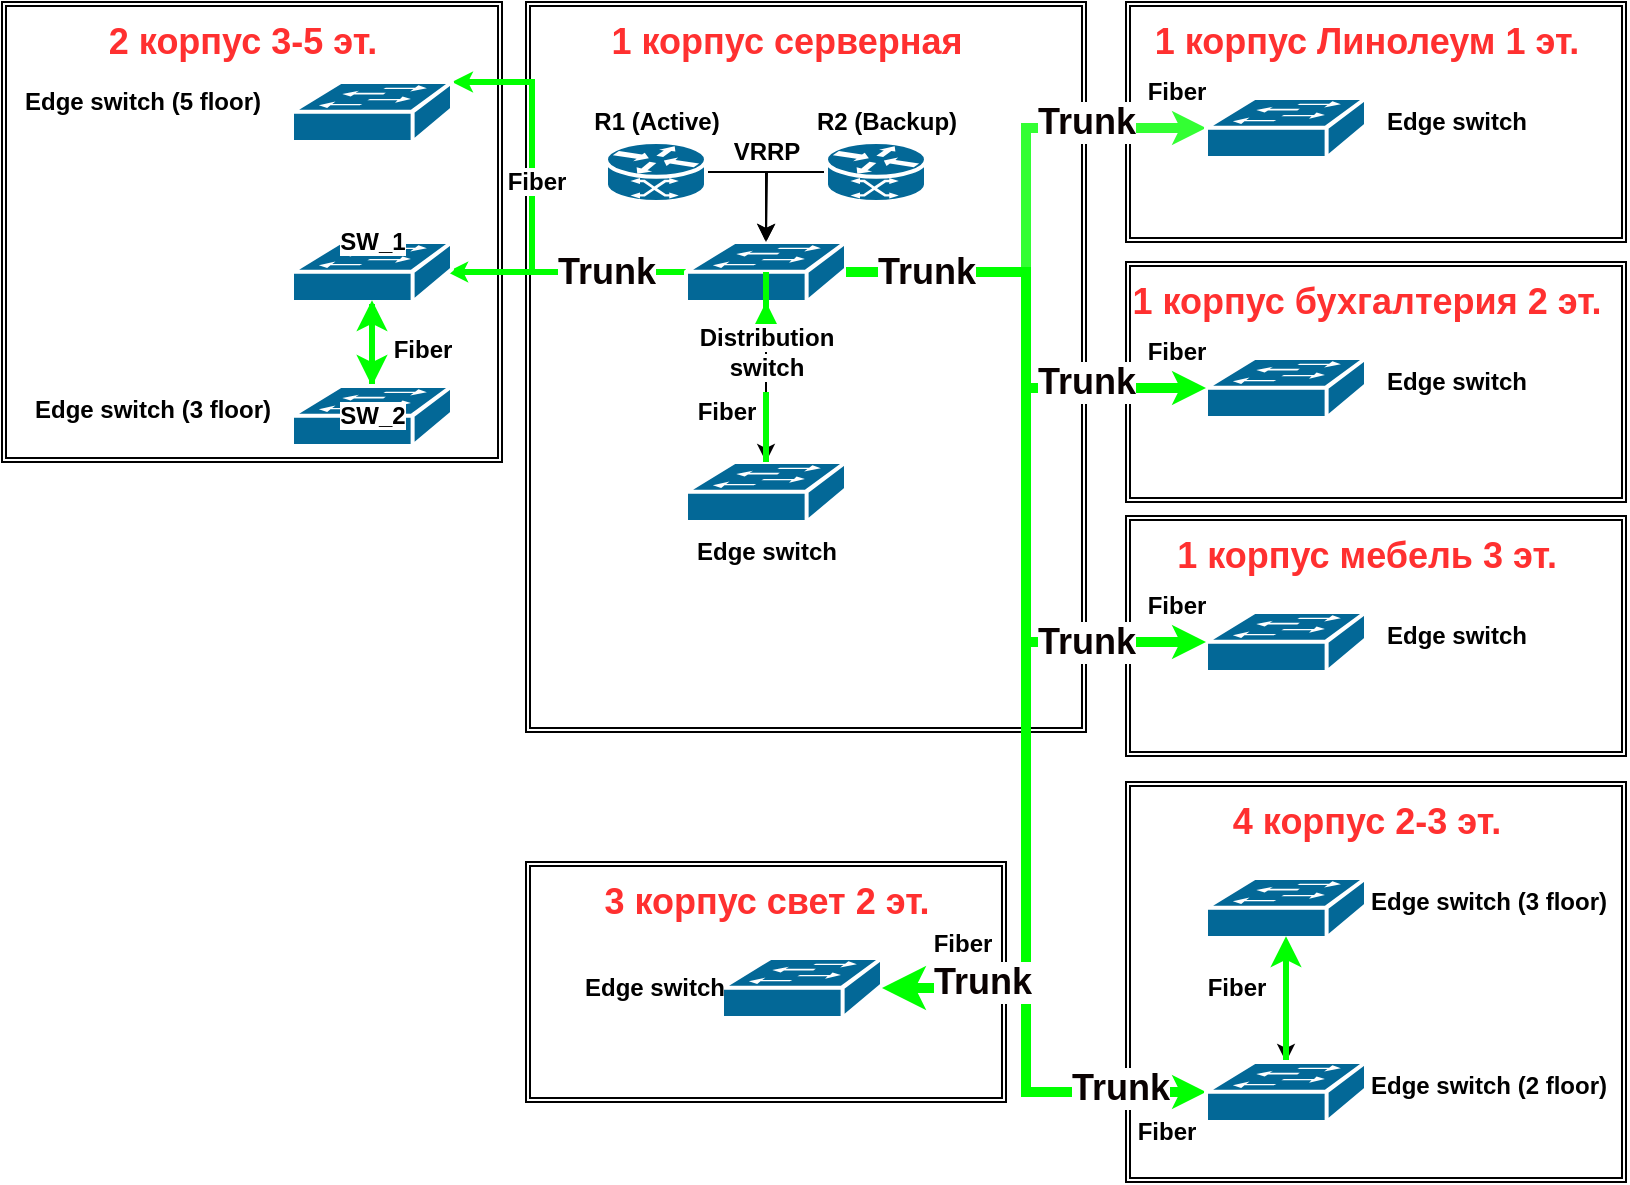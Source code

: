 <mxfile version="20.2.3" type="github">
  <diagram name="Page-1" id="c37626ed-c26b-45fb-9056-f9ebc6bb27b6">
    <mxGraphModel dx="1422" dy="765" grid="1" gridSize="10" guides="1" tooltips="1" connect="1" arrows="1" fold="1" page="1" pageScale="1" pageWidth="1100" pageHeight="850" background="none" math="0" shadow="0">
      <root>
        <mxCell id="0" />
        <mxCell id="1" parent="0" />
        <mxCell id="KIzsfpDqFRgekeS_5HiJ-85" value="" style="shape=ext;double=1;rounded=0;whiteSpace=wrap;html=1;" vertex="1" parent="1">
          <mxGeometry x="103" y="60" width="250" height="230" as="geometry" />
        </mxCell>
        <mxCell id="KIzsfpDqFRgekeS_5HiJ-70" value="" style="shape=ext;double=1;rounded=0;whiteSpace=wrap;html=1;" vertex="1" parent="1">
          <mxGeometry x="665" y="450" width="250" height="200" as="geometry" />
        </mxCell>
        <mxCell id="KIzsfpDqFRgekeS_5HiJ-21" value="" style="shape=ext;double=1;rounded=0;whiteSpace=wrap;html=1;" vertex="1" parent="1">
          <mxGeometry x="665" y="60" width="250" height="120" as="geometry" />
        </mxCell>
        <mxCell id="KIzsfpDqFRgekeS_5HiJ-57" style="edgeStyle=orthogonalEdgeStyle;rounded=0;orthogonalLoop=1;jettySize=auto;html=1;fontSize=18;fontColor=#FF3030;" edge="1" parent="1" source="KIzsfpDqFRgekeS_5HiJ-6">
          <mxGeometry relative="1" as="geometry">
            <mxPoint x="645" y="242.5" as="targetPoint" />
            <Array as="points">
              <mxPoint x="515" y="60" />
              <mxPoint x="515" y="60" />
            </Array>
          </mxGeometry>
        </mxCell>
        <mxCell id="KIzsfpDqFRgekeS_5HiJ-6" value="" style="shape=ext;double=1;rounded=0;whiteSpace=wrap;html=1;" vertex="1" parent="1">
          <mxGeometry x="365" y="60" width="280" height="365" as="geometry" />
        </mxCell>
        <mxCell id="KIzsfpDqFRgekeS_5HiJ-14" style="edgeStyle=orthogonalEdgeStyle;rounded=0;orthogonalLoop=1;jettySize=auto;html=1;" edge="1" parent="1" source="KIzsfpDqFRgekeS_5HiJ-2">
          <mxGeometry relative="1" as="geometry">
            <mxPoint x="485" y="180" as="targetPoint" />
          </mxGeometry>
        </mxCell>
        <mxCell id="KIzsfpDqFRgekeS_5HiJ-2" value="" style="shape=mxgraph.cisco.routers.atm_router;sketch=0;html=1;pointerEvents=1;dashed=0;fillColor=#036897;strokeColor=#ffffff;strokeWidth=2;verticalLabelPosition=bottom;verticalAlign=top;align=center;outlineConnect=0;" vertex="1" parent="1">
          <mxGeometry x="405" y="130" width="50" height="30" as="geometry" />
        </mxCell>
        <mxCell id="KIzsfpDqFRgekeS_5HiJ-12" value="" style="edgeStyle=orthogonalEdgeStyle;rounded=0;orthogonalLoop=1;jettySize=auto;html=1;" edge="1" parent="1" source="KIzsfpDqFRgekeS_5HiJ-4" target="KIzsfpDqFRgekeS_5HiJ-7">
          <mxGeometry relative="1" as="geometry" />
        </mxCell>
        <mxCell id="KIzsfpDqFRgekeS_5HiJ-37" style="edgeStyle=orthogonalEdgeStyle;orthogonalLoop=1;jettySize=auto;html=1;fontSize=18;fontColor=#FF3030;entryX=0;entryY=0.5;entryDx=0;entryDy=0;entryPerimeter=0;strokeColor=#33FF33;rounded=0;strokeWidth=5;endSize=1;" edge="1" parent="1" source="KIzsfpDqFRgekeS_5HiJ-4" target="KIzsfpDqFRgekeS_5HiJ-29">
          <mxGeometry relative="1" as="geometry" />
        </mxCell>
        <mxCell id="KIzsfpDqFRgekeS_5HiJ-78" style="edgeStyle=orthogonalEdgeStyle;rounded=0;orthogonalLoop=1;jettySize=auto;html=1;entryX=0;entryY=0.5;entryDx=0;entryDy=0;entryPerimeter=0;fontSize=18;fontColor=#0A0202;strokeColor=#00FF00;strokeWidth=5;endSize=1;startSize=1;" edge="1" parent="1" source="KIzsfpDqFRgekeS_5HiJ-4" target="KIzsfpDqFRgekeS_5HiJ-75">
          <mxGeometry relative="1" as="geometry" />
        </mxCell>
        <mxCell id="KIzsfpDqFRgekeS_5HiJ-97" style="edgeStyle=orthogonalEdgeStyle;rounded=0;orthogonalLoop=1;jettySize=auto;html=1;entryX=1;entryY=0;entryDx=0;entryDy=0;entryPerimeter=0;fontSize=18;fontColor=#0A0202;startSize=1;endSize=1;strokeColor=#00FF00;strokeWidth=3;" edge="1" parent="1" source="KIzsfpDqFRgekeS_5HiJ-4" target="KIzsfpDqFRgekeS_5HiJ-95">
          <mxGeometry relative="1" as="geometry">
            <Array as="points">
              <mxPoint x="368" y="195" />
              <mxPoint x="368" y="100" />
            </Array>
          </mxGeometry>
        </mxCell>
        <mxCell id="KIzsfpDqFRgekeS_5HiJ-98" style="edgeStyle=orthogonalEdgeStyle;rounded=0;orthogonalLoop=1;jettySize=auto;html=1;entryX=0.97;entryY=0.5;entryDx=0;entryDy=0;entryPerimeter=0;fontSize=18;fontColor=#0A0202;startSize=1;endSize=1;strokeColor=#00FF00;strokeWidth=3;" edge="1" parent="1" source="KIzsfpDqFRgekeS_5HiJ-4" target="KIzsfpDqFRgekeS_5HiJ-87">
          <mxGeometry relative="1" as="geometry">
            <Array as="points">
              <mxPoint x="326" y="195" />
            </Array>
          </mxGeometry>
        </mxCell>
        <mxCell id="KIzsfpDqFRgekeS_5HiJ-4" value="" style="shape=mxgraph.cisco.switches.workgroup_switch;sketch=0;html=1;pointerEvents=1;dashed=0;fillColor=#036897;strokeColor=#ffffff;strokeWidth=2;verticalLabelPosition=bottom;verticalAlign=top;align=center;outlineConnect=0;" vertex="1" parent="1">
          <mxGeometry x="445" y="180" width="80" height="30" as="geometry" />
        </mxCell>
        <mxCell id="KIzsfpDqFRgekeS_5HiJ-13" style="edgeStyle=orthogonalEdgeStyle;rounded=0;orthogonalLoop=1;jettySize=auto;html=1;exitX=0;exitY=0.5;exitDx=0;exitDy=0;exitPerimeter=0;" edge="1" parent="1" source="KIzsfpDqFRgekeS_5HiJ-5" target="KIzsfpDqFRgekeS_5HiJ-4">
          <mxGeometry relative="1" as="geometry" />
        </mxCell>
        <mxCell id="KIzsfpDqFRgekeS_5HiJ-5" value="" style="shape=mxgraph.cisco.routers.atm_router;sketch=0;html=1;pointerEvents=1;dashed=0;fillColor=#036897;strokeColor=#ffffff;strokeWidth=2;verticalLabelPosition=bottom;verticalAlign=top;align=center;outlineConnect=0;" vertex="1" parent="1">
          <mxGeometry x="515" y="130" width="50" height="30" as="geometry" />
        </mxCell>
        <mxCell id="KIzsfpDqFRgekeS_5HiJ-8" style="edgeStyle=orthogonalEdgeStyle;rounded=0;orthogonalLoop=1;jettySize=auto;html=1;strokeColor=#00FF00;strokeWidth=3;startArrow=none;" edge="1" parent="1" source="KIzsfpDqFRgekeS_5HiJ-19" target="KIzsfpDqFRgekeS_5HiJ-4">
          <mxGeometry relative="1" as="geometry" />
        </mxCell>
        <mxCell id="KIzsfpDqFRgekeS_5HiJ-7" value="" style="shape=mxgraph.cisco.switches.workgroup_switch;sketch=0;html=1;pointerEvents=1;dashed=0;fillColor=#036897;strokeColor=#ffffff;strokeWidth=2;verticalLabelPosition=bottom;verticalAlign=top;align=center;outlineConnect=0;points=[[0,0.5,0,0,0],[0,0.97,0,0,0],[0.16,0.23,0,0,0],[0.5,0,0,0,0],[0.5,0.97,0,0,0],[0.88,0.73,0,0,0],[0.97,0.5,0,0,0],[1,0,0,0,0]];" vertex="1" parent="1">
          <mxGeometry x="445" y="290" width="80" height="30" as="geometry" />
        </mxCell>
        <mxCell id="KIzsfpDqFRgekeS_5HiJ-15" value="1 корпус серверная" style="text;html=1;resizable=0;autosize=1;align=center;verticalAlign=middle;points=[];fillColor=none;strokeColor=none;rounded=0;fontColor=#FF3030;fontStyle=1;fontSize=18;" vertex="1" parent="1">
          <mxGeometry x="405" y="60" width="180" height="40" as="geometry" />
        </mxCell>
        <mxCell id="KIzsfpDqFRgekeS_5HiJ-16" value="&lt;b&gt;VRRP&lt;/b&gt;" style="text;html=1;resizable=0;autosize=1;align=center;verticalAlign=middle;points=[];fillColor=none;strokeColor=none;rounded=0;" vertex="1" parent="1">
          <mxGeometry x="455" y="120" width="60" height="30" as="geometry" />
        </mxCell>
        <mxCell id="KIzsfpDqFRgekeS_5HiJ-17" value="&lt;b&gt;R2 (Backup)&lt;/b&gt;" style="text;html=1;resizable=0;autosize=1;align=center;verticalAlign=middle;points=[];fillColor=none;strokeColor=none;rounded=0;" vertex="1" parent="1">
          <mxGeometry x="500" y="105" width="90" height="30" as="geometry" />
        </mxCell>
        <mxCell id="KIzsfpDqFRgekeS_5HiJ-18" value="&lt;b&gt;R1 (Active)&lt;/b&gt;" style="text;html=1;resizable=0;autosize=1;align=center;verticalAlign=middle;points=[];fillColor=none;strokeColor=none;rounded=0;" vertex="1" parent="1">
          <mxGeometry x="385" y="105" width="90" height="30" as="geometry" />
        </mxCell>
        <mxCell id="KIzsfpDqFRgekeS_5HiJ-20" value="&lt;b&gt;Edge switch&lt;br&gt;&lt;/b&gt;" style="text;html=1;resizable=0;autosize=1;align=center;verticalAlign=middle;points=[];fillColor=none;strokeColor=none;rounded=0;" vertex="1" parent="1">
          <mxGeometry x="440" y="320" width="90" height="30" as="geometry" />
        </mxCell>
        <mxCell id="KIzsfpDqFRgekeS_5HiJ-29" value="" style="shape=mxgraph.cisco.switches.workgroup_switch;sketch=0;html=1;pointerEvents=1;dashed=0;fillColor=#036897;strokeColor=#ffffff;strokeWidth=2;verticalLabelPosition=bottom;verticalAlign=top;align=center;outlineConnect=0;points=[[0,0.5,0,0,0],[0,0.97,0,0,0],[0.16,0.23,0,0,0],[0.5,0,0,0,0],[0.5,0.97,0,0,0],[0.88,0.73,0,0,0],[0.97,0.5,0,0,0],[1,0,0,0,0]];" vertex="1" parent="1">
          <mxGeometry x="705" y="108" width="80" height="30" as="geometry" />
        </mxCell>
        <mxCell id="KIzsfpDqFRgekeS_5HiJ-30" value="1 корпус Линолеум 1 эт." style="text;html=1;resizable=0;autosize=1;align=center;verticalAlign=middle;points=[];fillColor=none;strokeColor=none;rounded=0;fontColor=#FF3030;fontStyle=1;fontSize=18;" vertex="1" parent="1">
          <mxGeometry x="675" y="60" width="220" height="40" as="geometry" />
        </mxCell>
        <mxCell id="KIzsfpDqFRgekeS_5HiJ-35" value="&lt;b&gt;Edge switch&lt;br&gt;&lt;/b&gt;" style="text;html=1;resizable=0;autosize=1;align=center;verticalAlign=middle;points=[];fillColor=none;strokeColor=none;rounded=0;" vertex="1" parent="1">
          <mxGeometry x="785" y="105" width="90" height="30" as="geometry" />
        </mxCell>
        <mxCell id="KIzsfpDqFRgekeS_5HiJ-36" value="&lt;b&gt;Fiber&lt;br&gt;&lt;/b&gt;" style="text;html=1;resizable=0;autosize=1;align=center;verticalAlign=middle;points=[];fillColor=none;strokeColor=none;rounded=0;" vertex="1" parent="1">
          <mxGeometry x="440" y="250" width="50" height="30" as="geometry" />
        </mxCell>
        <mxCell id="KIzsfpDqFRgekeS_5HiJ-38" value="&lt;b&gt;Fiber&lt;br&gt;&lt;/b&gt;" style="text;html=1;resizable=0;autosize=1;align=center;verticalAlign=middle;points=[];fillColor=none;strokeColor=none;rounded=0;" vertex="1" parent="1">
          <mxGeometry x="665" y="90" width="50" height="30" as="geometry" />
        </mxCell>
        <mxCell id="KIzsfpDqFRgekeS_5HiJ-67" value="" style="edgeStyle=orthogonalEdgeStyle;rounded=0;orthogonalLoop=1;jettySize=auto;html=1;fontSize=18;fontColor=#0A0202;" edge="1" parent="1" source="KIzsfpDqFRgekeS_5HiJ-39" target="KIzsfpDqFRgekeS_5HiJ-6">
          <mxGeometry relative="1" as="geometry" />
        </mxCell>
        <mxCell id="KIzsfpDqFRgekeS_5HiJ-39" value="" style="shape=ext;double=1;rounded=0;whiteSpace=wrap;html=1;" vertex="1" parent="1">
          <mxGeometry x="665" y="190" width="250" height="120" as="geometry" />
        </mxCell>
        <mxCell id="KIzsfpDqFRgekeS_5HiJ-40" value="" style="shape=mxgraph.cisco.switches.workgroup_switch;sketch=0;html=1;pointerEvents=1;dashed=0;fillColor=#036897;strokeColor=#ffffff;strokeWidth=2;verticalLabelPosition=bottom;verticalAlign=top;align=center;outlineConnect=0;points=[[0,0.5,0,0,0],[0,0.97,0,0,0],[0.16,0.23,0,0,0],[0.5,0,0,0,0],[0.5,0.97,0,0,0],[0.88,0.73,0,0,0],[0.97,0.5,0,0,0],[1,0,0,0,0]];" vertex="1" parent="1">
          <mxGeometry x="705" y="238" width="80" height="30" as="geometry" />
        </mxCell>
        <mxCell id="KIzsfpDqFRgekeS_5HiJ-41" value="1 корпус бухгалтерия 2 эт." style="text;html=1;resizable=0;autosize=1;align=center;verticalAlign=middle;points=[];fillColor=none;strokeColor=none;rounded=0;fontColor=#FF3030;fontStyle=1;fontSize=18;" vertex="1" parent="1">
          <mxGeometry x="665" y="190" width="240" height="40" as="geometry" />
        </mxCell>
        <mxCell id="KIzsfpDqFRgekeS_5HiJ-42" value="&lt;b&gt;Edge switch&lt;br&gt;&lt;/b&gt;" style="text;html=1;resizable=0;autosize=1;align=center;verticalAlign=middle;points=[];fillColor=none;strokeColor=none;rounded=0;" vertex="1" parent="1">
          <mxGeometry x="785" y="235" width="90" height="30" as="geometry" />
        </mxCell>
        <mxCell id="KIzsfpDqFRgekeS_5HiJ-43" value="&lt;b&gt;Fiber&lt;br&gt;&lt;/b&gt;" style="text;html=1;resizable=0;autosize=1;align=center;verticalAlign=middle;points=[];fillColor=none;strokeColor=none;rounded=0;" vertex="1" parent="1">
          <mxGeometry x="665" y="220" width="50" height="30" as="geometry" />
        </mxCell>
        <mxCell id="KIzsfpDqFRgekeS_5HiJ-44" style="edgeStyle=orthogonalEdgeStyle;rounded=0;orthogonalLoop=1;jettySize=auto;html=1;entryX=0;entryY=0.5;entryDx=0;entryDy=0;entryPerimeter=0;fontSize=18;fontColor=#FF3030;strokeWidth=5;strokeColor=#00FF00;endSize=1;" edge="1" parent="1" source="KIzsfpDqFRgekeS_5HiJ-4" target="KIzsfpDqFRgekeS_5HiJ-40">
          <mxGeometry relative="1" as="geometry" />
        </mxCell>
        <mxCell id="KIzsfpDqFRgekeS_5HiJ-45" value="" style="shape=ext;double=1;rounded=0;whiteSpace=wrap;html=1;" vertex="1" parent="1">
          <mxGeometry x="665" y="317" width="250" height="120" as="geometry" />
        </mxCell>
        <mxCell id="KIzsfpDqFRgekeS_5HiJ-46" value="" style="shape=mxgraph.cisco.switches.workgroup_switch;sketch=0;html=1;pointerEvents=1;dashed=0;fillColor=#036897;strokeColor=#ffffff;strokeWidth=2;verticalLabelPosition=bottom;verticalAlign=top;align=center;outlineConnect=0;points=[[0,0.5,0,0,0],[0,0.97,0,0,0],[0.16,0.23,0,0,0],[0.5,0,0,0,0],[0.5,0.97,0,0,0],[0.88,0.73,0,0,0],[0.97,0.5,0,0,0],[1,0,0,0,0]];" vertex="1" parent="1">
          <mxGeometry x="705" y="365" width="80" height="30" as="geometry" />
        </mxCell>
        <mxCell id="KIzsfpDqFRgekeS_5HiJ-47" value="1 корпус мебель 3 эт." style="text;html=1;resizable=0;autosize=1;align=center;verticalAlign=middle;points=[];fillColor=none;strokeColor=none;rounded=0;fontColor=#FF3030;fontStyle=1;fontSize=18;" vertex="1" parent="1">
          <mxGeometry x="685" y="317" width="200" height="40" as="geometry" />
        </mxCell>
        <mxCell id="KIzsfpDqFRgekeS_5HiJ-48" value="&lt;b&gt;Edge switch&lt;br&gt;&lt;/b&gt;" style="text;html=1;resizable=0;autosize=1;align=center;verticalAlign=middle;points=[];fillColor=none;strokeColor=none;rounded=0;" vertex="1" parent="1">
          <mxGeometry x="785" y="362" width="90" height="30" as="geometry" />
        </mxCell>
        <mxCell id="KIzsfpDqFRgekeS_5HiJ-49" value="&lt;b&gt;Fiber&lt;br&gt;&lt;/b&gt;" style="text;html=1;resizable=0;autosize=1;align=center;verticalAlign=middle;points=[];fillColor=none;strokeColor=none;rounded=0;" vertex="1" parent="1">
          <mxGeometry x="665" y="347" width="50" height="30" as="geometry" />
        </mxCell>
        <mxCell id="KIzsfpDqFRgekeS_5HiJ-50" style="edgeStyle=orthogonalEdgeStyle;rounded=0;orthogonalLoop=1;jettySize=auto;html=1;entryX=0;entryY=0.5;entryDx=0;entryDy=0;entryPerimeter=0;fontSize=18;fontColor=#FF3030;strokeColor=#00FF00;strokeWidth=5;endSize=1;startSize=1;" edge="1" parent="1" source="KIzsfpDqFRgekeS_5HiJ-4" target="KIzsfpDqFRgekeS_5HiJ-46">
          <mxGeometry relative="1" as="geometry" />
        </mxCell>
        <mxCell id="KIzsfpDqFRgekeS_5HiJ-51" value="" style="shape=ext;double=1;rounded=0;whiteSpace=wrap;html=1;" vertex="1" parent="1">
          <mxGeometry x="365" y="490" width="240" height="120" as="geometry" />
        </mxCell>
        <mxCell id="KIzsfpDqFRgekeS_5HiJ-52" value="" style="shape=mxgraph.cisco.switches.workgroup_switch;sketch=0;html=1;pointerEvents=1;dashed=0;fillColor=#036897;strokeColor=#ffffff;strokeWidth=2;verticalLabelPosition=bottom;verticalAlign=top;align=center;outlineConnect=0;points=[[0,0.5,0,0,0],[0,0.97,0,0,0],[0.16,0.23,0,0,0],[0.5,0,0,0,0],[0.5,0.97,0,0,0],[0.88,0.73,0,0,0],[0.97,0.5,0,0,0],[1,0,0,0,0]];" vertex="1" parent="1">
          <mxGeometry x="463" y="538" width="80" height="30" as="geometry" />
        </mxCell>
        <mxCell id="KIzsfpDqFRgekeS_5HiJ-53" value="3 корпус свет 2 эт." style="text;html=1;resizable=0;autosize=1;align=center;verticalAlign=middle;points=[];fillColor=none;strokeColor=none;rounded=0;fontColor=#FF3030;fontStyle=1;fontSize=18;" vertex="1" parent="1">
          <mxGeometry x="395" y="490" width="180" height="40" as="geometry" />
        </mxCell>
        <mxCell id="KIzsfpDqFRgekeS_5HiJ-54" value="&lt;b&gt;Edge switch&lt;br&gt;&lt;/b&gt;" style="text;html=1;resizable=0;autosize=1;align=center;verticalAlign=middle;points=[];fillColor=none;strokeColor=none;rounded=0;" vertex="1" parent="1">
          <mxGeometry x="384" y="538" width="90" height="30" as="geometry" />
        </mxCell>
        <mxCell id="KIzsfpDqFRgekeS_5HiJ-55" value="&lt;b&gt;Fiber&lt;br&gt;&lt;/b&gt;" style="text;html=1;resizable=0;autosize=1;align=center;verticalAlign=middle;points=[];fillColor=none;strokeColor=none;rounded=0;" vertex="1" parent="1">
          <mxGeometry x="558" y="516" width="50" height="30" as="geometry" />
        </mxCell>
        <mxCell id="KIzsfpDqFRgekeS_5HiJ-65" value="&lt;font color=&quot;#0a0202&quot;&gt;&lt;b&gt;Trunk&lt;/b&gt;&lt;/font&gt;" style="edgeLabel;html=1;align=center;verticalAlign=middle;resizable=0;points=[];fontSize=18;fontColor=#FF3030;" vertex="1" connectable="0" parent="1">
          <mxGeometry x="644.997" y="120.0" as="geometry" />
        </mxCell>
        <mxCell id="KIzsfpDqFRgekeS_5HiJ-66" value="&lt;font color=&quot;#0a0202&quot;&gt;&lt;b&gt;Trunk&lt;/b&gt;&lt;/font&gt;" style="edgeLabel;html=1;align=center;verticalAlign=middle;resizable=0;points=[];fontSize=18;fontColor=#FF3030;" vertex="1" connectable="0" parent="1">
          <mxGeometry x="655.037" y="255.0" as="geometry">
            <mxPoint x="-10" y="125" as="offset" />
          </mxGeometry>
        </mxCell>
        <mxCell id="KIzsfpDqFRgekeS_5HiJ-77" style="edgeStyle=orthogonalEdgeStyle;rounded=0;orthogonalLoop=1;jettySize=auto;html=1;fontSize=18;fontColor=#0A0202;" edge="1" parent="1" source="KIzsfpDqFRgekeS_5HiJ-71" target="KIzsfpDqFRgekeS_5HiJ-75">
          <mxGeometry relative="1" as="geometry" />
        </mxCell>
        <mxCell id="KIzsfpDqFRgekeS_5HiJ-71" value="" style="shape=mxgraph.cisco.switches.workgroup_switch;sketch=0;html=1;pointerEvents=1;dashed=0;fillColor=#036897;strokeColor=#ffffff;strokeWidth=2;verticalLabelPosition=bottom;verticalAlign=top;align=center;outlineConnect=0;points=[[0,0.5,0,0,0],[0,0.97,0,0,0],[0.16,0.23,0,0,0],[0.5,0,0,0,0],[0.5,0.97,0,0,0],[0.88,0.73,0,0,0],[0.97,0.5,0,0,0],[1,0,0,0,0]];" vertex="1" parent="1">
          <mxGeometry x="705" y="498" width="80" height="30" as="geometry" />
        </mxCell>
        <mxCell id="KIzsfpDqFRgekeS_5HiJ-72" value="4 корпус 2-3 эт." style="text;html=1;resizable=0;autosize=1;align=center;verticalAlign=middle;points=[];fillColor=none;strokeColor=none;rounded=0;fontColor=#FF3030;fontStyle=1;fontSize=18;" vertex="1" parent="1">
          <mxGeometry x="710" y="450" width="150" height="40" as="geometry" />
        </mxCell>
        <mxCell id="KIzsfpDqFRgekeS_5HiJ-74" value="&lt;b&gt;Fiber&lt;br&gt;&lt;/b&gt;" style="text;html=1;resizable=0;autosize=1;align=center;verticalAlign=middle;points=[];fillColor=none;strokeColor=none;rounded=0;" vertex="1" parent="1">
          <mxGeometry x="695" y="538" width="50" height="30" as="geometry" />
        </mxCell>
        <mxCell id="KIzsfpDqFRgekeS_5HiJ-80" style="edgeStyle=orthogonalEdgeStyle;rounded=0;orthogonalLoop=1;jettySize=auto;html=1;entryX=0.5;entryY=0.97;entryDx=0;entryDy=0;entryPerimeter=0;fontSize=18;fontColor=#0A0202;strokeColor=#00FF00;strokeWidth=3;" edge="1" parent="1" source="KIzsfpDqFRgekeS_5HiJ-75" target="KIzsfpDqFRgekeS_5HiJ-71">
          <mxGeometry relative="1" as="geometry" />
        </mxCell>
        <mxCell id="KIzsfpDqFRgekeS_5HiJ-75" value="" style="shape=mxgraph.cisco.switches.workgroup_switch;sketch=0;html=1;pointerEvents=1;dashed=0;fillColor=#036897;strokeColor=#ffffff;strokeWidth=2;verticalLabelPosition=bottom;verticalAlign=top;align=center;outlineConnect=0;points=[[0,0.5,0,0,0],[0,0.97,0,0,0],[0.16,0.23,0,0,0],[0.5,0,0,0,0],[0.5,0.97,0,0,0],[0.88,0.73,0,0,0],[0.97,0.5,0,0,0],[1,0,0,0,0]];" vertex="1" parent="1">
          <mxGeometry x="705" y="590" width="80" height="30" as="geometry" />
        </mxCell>
        <mxCell id="KIzsfpDqFRgekeS_5HiJ-76" value="&lt;b&gt;Edge switch (2 floor)&lt;br&gt;&lt;/b&gt;" style="text;html=1;resizable=0;autosize=1;align=center;verticalAlign=middle;points=[];fillColor=none;strokeColor=none;rounded=0;" vertex="1" parent="1">
          <mxGeometry x="776" y="587" width="140" height="30" as="geometry" />
        </mxCell>
        <mxCell id="KIzsfpDqFRgekeS_5HiJ-56" style="edgeStyle=orthogonalEdgeStyle;rounded=0;orthogonalLoop=1;jettySize=auto;html=1;fontSize=18;fontColor=#FF3030;strokeWidth=5;strokeColor=#00FF00;" edge="1" parent="1" source="KIzsfpDqFRgekeS_5HiJ-4" target="KIzsfpDqFRgekeS_5HiJ-52">
          <mxGeometry relative="1" as="geometry">
            <mxPoint x="645" y="560" as="targetPoint" />
            <Array as="points">
              <mxPoint x="615" y="195" />
              <mxPoint x="615" y="553" />
            </Array>
          </mxGeometry>
        </mxCell>
        <mxCell id="KIzsfpDqFRgekeS_5HiJ-58" value="&lt;font color=&quot;#0a0202&quot;&gt;&lt;b&gt;Trunk&lt;/b&gt;&lt;/font&gt;" style="edgeLabel;html=1;align=center;verticalAlign=middle;resizable=0;points=[];fontSize=18;fontColor=#FF3030;" vertex="1" connectable="0" parent="KIzsfpDqFRgekeS_5HiJ-56">
          <mxGeometry x="-0.436" y="1" relative="1" as="geometry">
            <mxPoint x="29" y="-2" as="offset" />
          </mxGeometry>
        </mxCell>
        <mxCell id="KIzsfpDqFRgekeS_5HiJ-79" value="&lt;font color=&quot;#0a0202&quot;&gt;&lt;b&gt;Trunk&lt;/b&gt;&lt;/font&gt;" style="edgeLabel;html=1;align=center;verticalAlign=middle;resizable=0;points=[];fontSize=18;fontColor=#FF3030;" vertex="1" connectable="0" parent="1">
          <mxGeometry x="633.997" y="595.0" as="geometry">
            <mxPoint x="28" y="8" as="offset" />
          </mxGeometry>
        </mxCell>
        <mxCell id="KIzsfpDqFRgekeS_5HiJ-69" value="&lt;font color=&quot;#0a0202&quot;&gt;&lt;b&gt;Trunk&lt;/b&gt;&lt;/font&gt;" style="edgeLabel;html=1;align=center;verticalAlign=middle;resizable=0;points=[];fontSize=18;fontColor=#FF3030;" vertex="1" connectable="0" parent="1">
          <mxGeometry x="592.997" y="550.0" as="geometry" />
        </mxCell>
        <mxCell id="KIzsfpDqFRgekeS_5HiJ-82" value="&lt;b&gt;Fiber&lt;br&gt;&lt;/b&gt;" style="text;html=1;resizable=0;autosize=1;align=center;verticalAlign=middle;points=[];fillColor=none;strokeColor=none;rounded=0;" vertex="1" parent="1">
          <mxGeometry x="660" y="610" width="50" height="30" as="geometry" />
        </mxCell>
        <mxCell id="KIzsfpDqFRgekeS_5HiJ-83" value="&lt;b&gt;Edge switch (3&amp;nbsp;floor)&lt;br&gt;&lt;/b&gt;" style="text;html=1;resizable=0;autosize=1;align=center;verticalAlign=middle;points=[];fillColor=none;strokeColor=none;rounded=0;" vertex="1" parent="1">
          <mxGeometry x="776" y="495" width="140" height="30" as="geometry" />
        </mxCell>
        <mxCell id="KIzsfpDqFRgekeS_5HiJ-64" value="&lt;font color=&quot;#0a0202&quot;&gt;&lt;b&gt;Trunk&lt;/b&gt;&lt;/font&gt;" style="edgeLabel;html=1;align=center;verticalAlign=middle;resizable=0;points=[];fontSize=18;fontColor=#FF3030;" vertex="1" connectable="0" parent="1">
          <mxGeometry x="564.997" y="195.0" as="geometry" />
        </mxCell>
        <mxCell id="KIzsfpDqFRgekeS_5HiJ-86" style="edgeStyle=orthogonalEdgeStyle;rounded=0;orthogonalLoop=1;jettySize=auto;html=1;fontSize=18;fontColor=#0A0202;strokeColor=#00FF00;strokeWidth=3;" edge="1" parent="1" source="KIzsfpDqFRgekeS_5HiJ-87" target="KIzsfpDqFRgekeS_5HiJ-91">
          <mxGeometry relative="1" as="geometry" />
        </mxCell>
        <mxCell id="KIzsfpDqFRgekeS_5HiJ-87" value="" style="shape=mxgraph.cisco.switches.workgroup_switch;sketch=0;html=1;pointerEvents=1;dashed=0;fillColor=#036897;strokeColor=#ffffff;strokeWidth=2;verticalLabelPosition=bottom;verticalAlign=top;align=center;outlineConnect=0;points=[[0,0.5,0,0,0],[0,0.97,0,0,0],[0.16,0.23,0,0,0],[0.5,0,0,0,0],[0.5,0.97,0,0,0],[0.88,0.73,0,0,0],[0.97,0.5,0,0,0],[1,0,0,0,0]];" vertex="1" parent="1">
          <mxGeometry x="248" y="180" width="80" height="30" as="geometry" />
        </mxCell>
        <mxCell id="KIzsfpDqFRgekeS_5HiJ-88" value="2 корпус 3-5 эт." style="text;html=1;resizable=0;autosize=1;align=center;verticalAlign=middle;points=[];fillColor=none;strokeColor=none;rounded=0;fontColor=#FF3030;fontStyle=1;fontSize=18;" vertex="1" parent="1">
          <mxGeometry x="148" y="60" width="150" height="40" as="geometry" />
        </mxCell>
        <mxCell id="KIzsfpDqFRgekeS_5HiJ-89" value="&lt;b&gt;&lt;span style=&quot;background-color: rgb(255, 255, 255);&quot;&gt;Fiber&lt;/span&gt;&lt;br&gt;&lt;/b&gt;" style="text;html=1;resizable=0;autosize=1;align=center;verticalAlign=middle;points=[];fillColor=none;strokeColor=none;rounded=0;" vertex="1" parent="1">
          <mxGeometry x="345" y="135" width="50" height="30" as="geometry" />
        </mxCell>
        <mxCell id="KIzsfpDqFRgekeS_5HiJ-90" style="edgeStyle=orthogonalEdgeStyle;rounded=0;orthogonalLoop=1;jettySize=auto;html=1;entryX=0.5;entryY=0.97;entryDx=0;entryDy=0;entryPerimeter=0;fontSize=18;fontColor=#0A0202;strokeColor=#00FF00;strokeWidth=3;" edge="1" parent="1" source="KIzsfpDqFRgekeS_5HiJ-91" target="KIzsfpDqFRgekeS_5HiJ-87">
          <mxGeometry relative="1" as="geometry" />
        </mxCell>
        <mxCell id="KIzsfpDqFRgekeS_5HiJ-91" value="" style="shape=mxgraph.cisco.switches.workgroup_switch;sketch=0;html=1;pointerEvents=1;dashed=0;fillColor=#036897;strokeColor=#ffffff;strokeWidth=2;verticalLabelPosition=bottom;verticalAlign=top;align=center;outlineConnect=0;points=[[0,0.5,0,0,0],[0,0.97,0,0,0],[0.16,0.23,0,0,0],[0.5,0,0,0,0],[0.5,0.97,0,0,0],[0.88,0.73,0,0,0],[0.97,0.5,0,0,0],[1,0,0,0,0]];" vertex="1" parent="1">
          <mxGeometry x="248" y="252" width="80" height="30" as="geometry" />
        </mxCell>
        <mxCell id="KIzsfpDqFRgekeS_5HiJ-92" value="&lt;b&gt;Edge switch (3 floor)&lt;br&gt;&lt;/b&gt;" style="text;html=1;resizable=0;autosize=1;align=center;verticalAlign=middle;points=[];fillColor=none;strokeColor=none;rounded=0;" vertex="1" parent="1">
          <mxGeometry x="108" y="249" width="140" height="30" as="geometry" />
        </mxCell>
        <mxCell id="KIzsfpDqFRgekeS_5HiJ-93" value="&lt;b&gt;Fiber&lt;br&gt;&lt;/b&gt;" style="text;html=1;resizable=0;autosize=1;align=center;verticalAlign=middle;points=[];fillColor=none;strokeColor=none;rounded=0;" vertex="1" parent="1">
          <mxGeometry x="288" y="219" width="50" height="30" as="geometry" />
        </mxCell>
        <mxCell id="KIzsfpDqFRgekeS_5HiJ-94" value="&lt;b&gt;Edge switch (5 floor)&lt;br&gt;&lt;/b&gt;" style="text;html=1;resizable=0;autosize=1;align=center;verticalAlign=middle;points=[];fillColor=none;strokeColor=none;rounded=0;" vertex="1" parent="1">
          <mxGeometry x="103" y="95" width="140" height="30" as="geometry" />
        </mxCell>
        <mxCell id="KIzsfpDqFRgekeS_5HiJ-95" value="" style="shape=mxgraph.cisco.switches.workgroup_switch;sketch=0;html=1;pointerEvents=1;dashed=0;fillColor=#036897;strokeColor=#ffffff;strokeWidth=2;verticalLabelPosition=bottom;verticalAlign=top;align=center;outlineConnect=0;points=[[0,0.5,0,0,0],[0,0.97,0,0,0],[0.16,0.23,0,0,0],[0.5,0,0,0,0],[0.5,0.97,0,0,0],[0.88,0.73,0,0,0],[0.97,0.5,0,0,0],[1,0,0,0,0]];" vertex="1" parent="1">
          <mxGeometry x="248" y="100" width="80" height="30" as="geometry" />
        </mxCell>
        <mxCell id="KIzsfpDqFRgekeS_5HiJ-19" value="&lt;b&gt;&lt;span style=&quot;background-color: rgb(255, 255, 255);&quot;&gt;Distribution&lt;br&gt;switch&lt;/span&gt;&lt;br&gt;&lt;/b&gt;" style="text;html=1;resizable=0;autosize=1;align=center;verticalAlign=middle;points=[];fillColor=none;strokeColor=none;rounded=0;" vertex="1" parent="1">
          <mxGeometry x="440" y="215" width="90" height="40" as="geometry" />
        </mxCell>
        <mxCell id="KIzsfpDqFRgekeS_5HiJ-96" value="" style="edgeStyle=orthogonalEdgeStyle;rounded=0;orthogonalLoop=1;jettySize=auto;html=1;strokeColor=#00FF00;strokeWidth=3;endArrow=none;" edge="1" parent="1" source="KIzsfpDqFRgekeS_5HiJ-7" target="KIzsfpDqFRgekeS_5HiJ-19">
          <mxGeometry relative="1" as="geometry">
            <mxPoint x="485" y="290" as="sourcePoint" />
            <mxPoint x="485" y="210.0" as="targetPoint" />
          </mxGeometry>
        </mxCell>
        <mxCell id="KIzsfpDqFRgekeS_5HiJ-99" value="&lt;font color=&quot;#0a0202&quot;&gt;&lt;b&gt;Trunk&lt;/b&gt;&lt;/font&gt;" style="edgeLabel;html=1;align=center;verticalAlign=middle;resizable=0;points=[];fontSize=18;fontColor=#FF3030;" vertex="1" connectable="0" parent="1">
          <mxGeometry x="404.997" y="195.0" as="geometry" />
        </mxCell>
        <mxCell id="KIzsfpDqFRgekeS_5HiJ-100" value="&lt;b&gt;&lt;span style=&quot;background-color: rgb(255, 255, 255);&quot;&gt;SW_1&lt;/span&gt;&lt;br&gt;&lt;/b&gt;" style="text;html=1;resizable=0;autosize=1;align=center;verticalAlign=middle;points=[];fillColor=none;strokeColor=none;rounded=0;" vertex="1" parent="1">
          <mxGeometry x="258" y="165" width="60" height="30" as="geometry" />
        </mxCell>
        <mxCell id="KIzsfpDqFRgekeS_5HiJ-101" value="&lt;b&gt;&lt;span style=&quot;background-color: rgb(255, 255, 255);&quot;&gt;SW_2&lt;/span&gt;&lt;br&gt;&lt;/b&gt;" style="text;html=1;resizable=0;autosize=1;align=center;verticalAlign=middle;points=[];fillColor=none;strokeColor=none;rounded=0;" vertex="1" parent="1">
          <mxGeometry x="258" y="252" width="60" height="30" as="geometry" />
        </mxCell>
      </root>
    </mxGraphModel>
  </diagram>
</mxfile>
